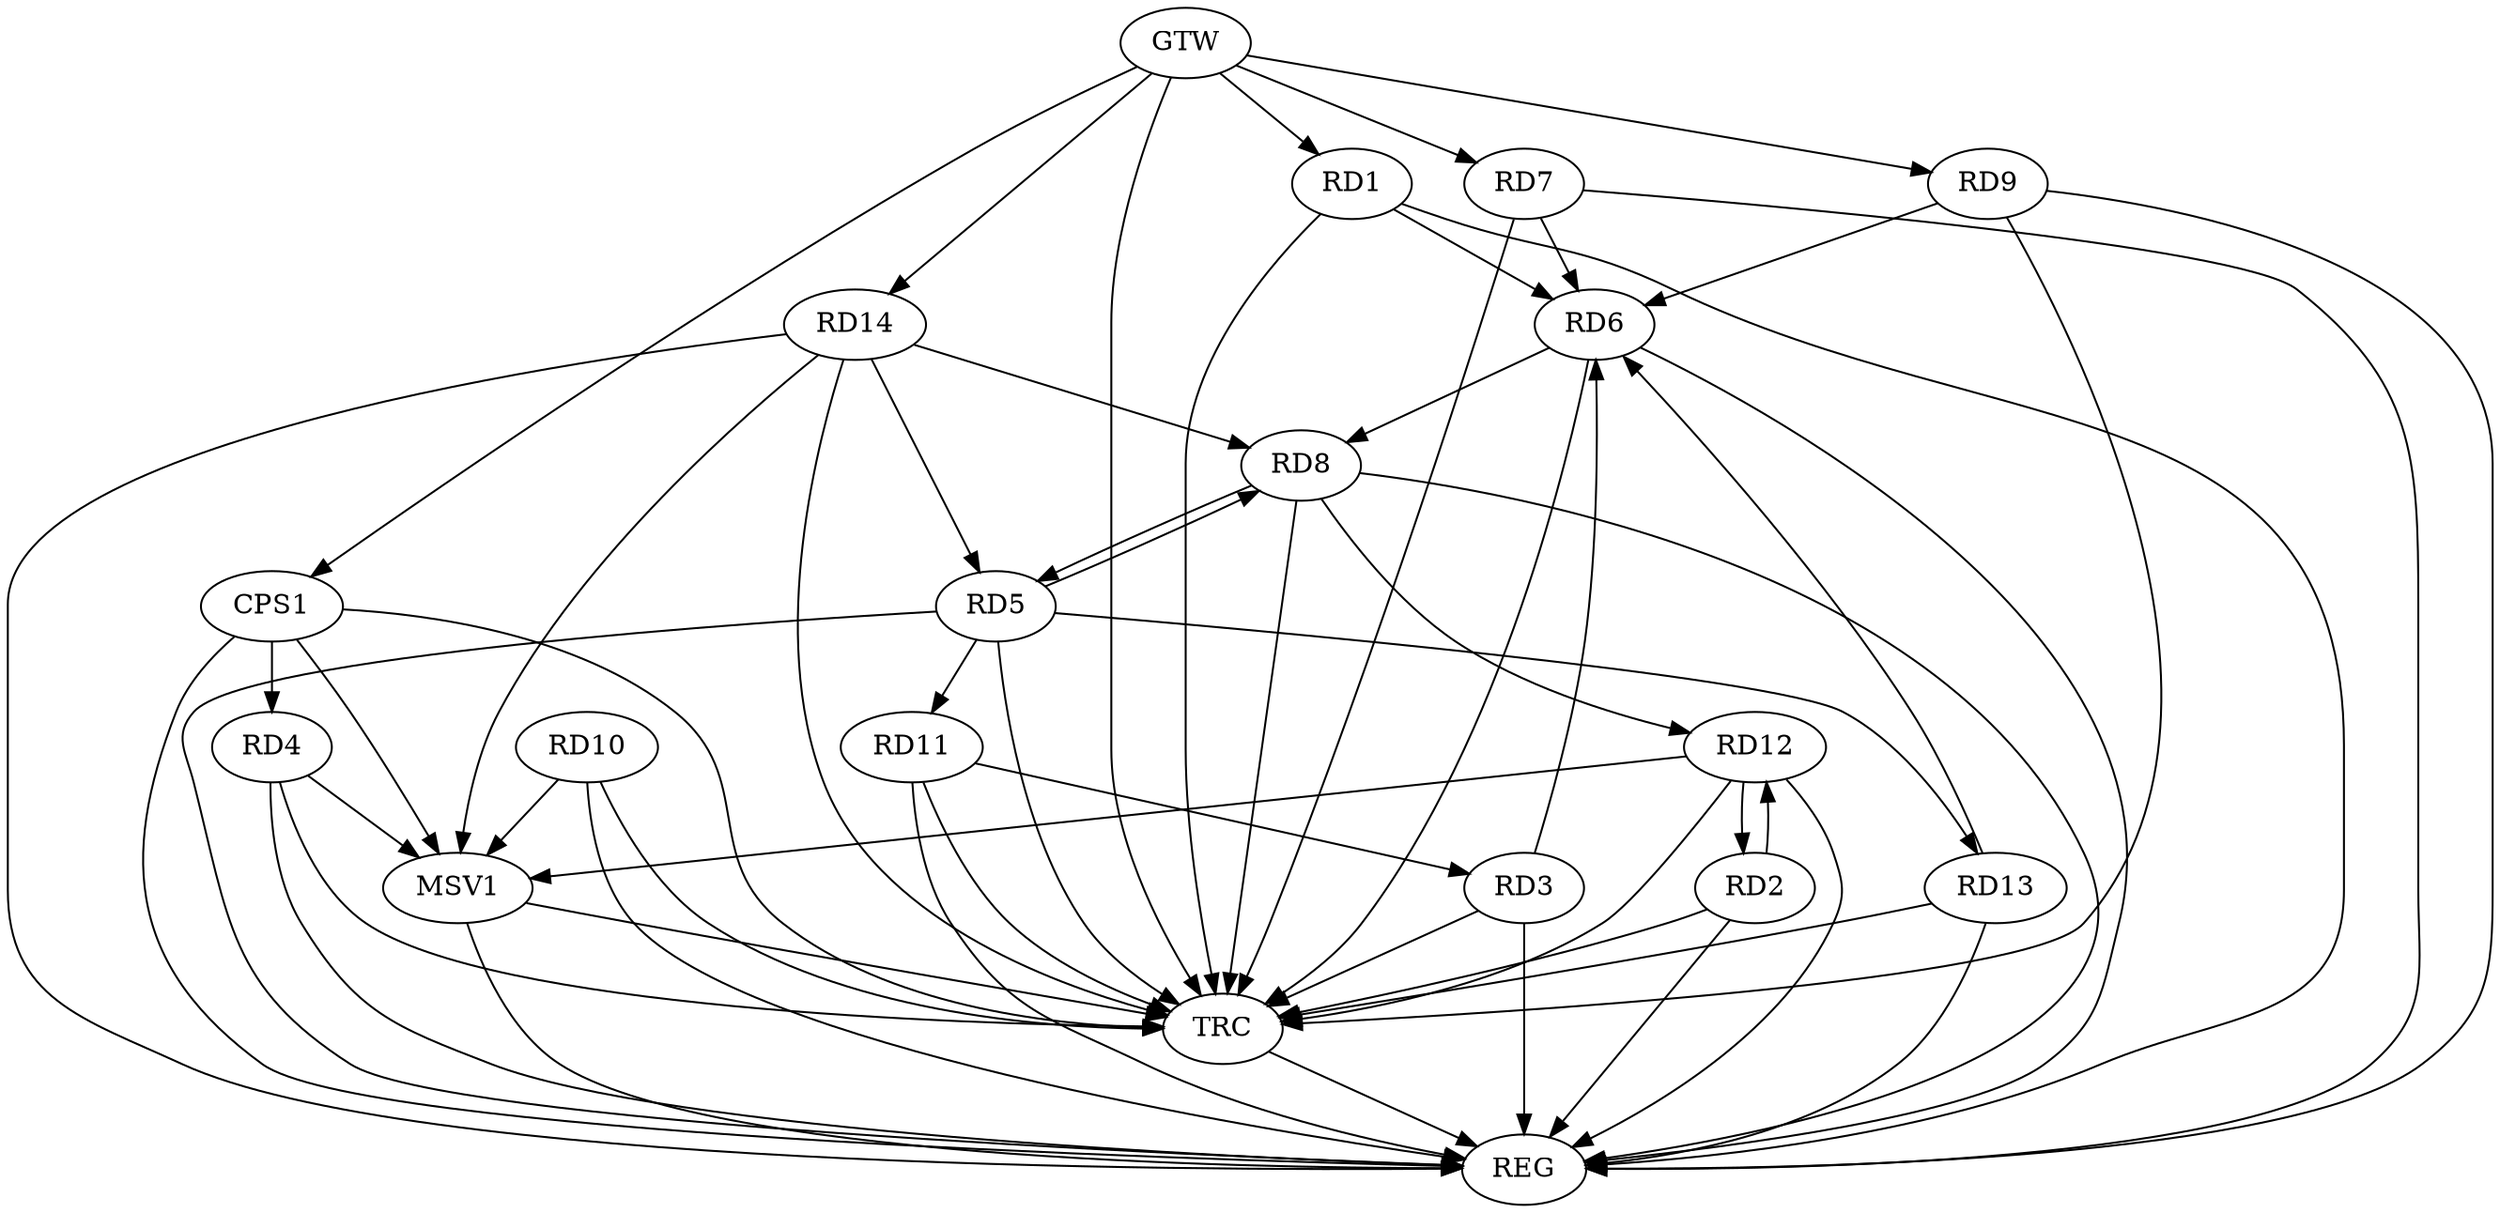 strict digraph G {
  RD1 [ label="RD1" ];
  RD2 [ label="RD2" ];
  RD3 [ label="RD3" ];
  RD4 [ label="RD4" ];
  RD5 [ label="RD5" ];
  RD6 [ label="RD6" ];
  RD7 [ label="RD7" ];
  RD8 [ label="RD8" ];
  RD9 [ label="RD9" ];
  RD10 [ label="RD10" ];
  RD11 [ label="RD11" ];
  RD12 [ label="RD12" ];
  RD13 [ label="RD13" ];
  RD14 [ label="RD14" ];
  CPS1 [ label="CPS1" ];
  GTW [ label="GTW" ];
  REG [ label="REG" ];
  TRC [ label="TRC" ];
  MSV1 [ label="MSV1" ];
  RD2 -> RD12;
  RD12 -> RD2;
  RD11 -> RD3;
  RD5 -> RD8;
  RD8 -> RD5;
  RD5 -> RD11;
  RD5 -> RD13;
  RD14 -> RD5;
  RD6 -> RD8;
  RD8 -> RD12;
  RD14 -> RD8;
  CPS1 -> RD4;
  GTW -> RD1;
  GTW -> RD7;
  GTW -> RD9;
  GTW -> RD14;
  GTW -> CPS1;
  RD1 -> REG;
  RD2 -> REG;
  RD3 -> REG;
  RD4 -> REG;
  RD5 -> REG;
  RD6 -> REG;
  RD7 -> REG;
  RD8 -> REG;
  RD9 -> REG;
  RD10 -> REG;
  RD11 -> REG;
  RD12 -> REG;
  RD13 -> REG;
  RD14 -> REG;
  CPS1 -> REG;
  RD1 -> TRC;
  RD2 -> TRC;
  RD3 -> TRC;
  RD4 -> TRC;
  RD5 -> TRC;
  RD6 -> TRC;
  RD7 -> TRC;
  RD8 -> TRC;
  RD9 -> TRC;
  RD10 -> TRC;
  RD11 -> TRC;
  RD12 -> TRC;
  RD13 -> TRC;
  RD14 -> TRC;
  CPS1 -> TRC;
  GTW -> TRC;
  TRC -> REG;
  RD9 -> RD6;
  RD1 -> RD6;
  RD3 -> RD6;
  RD7 -> RD6;
  RD13 -> RD6;
  RD4 -> MSV1;
  RD12 -> MSV1;
  RD14 -> MSV1;
  CPS1 -> MSV1;
  RD10 -> MSV1;
  MSV1 -> REG;
  MSV1 -> TRC;
}
